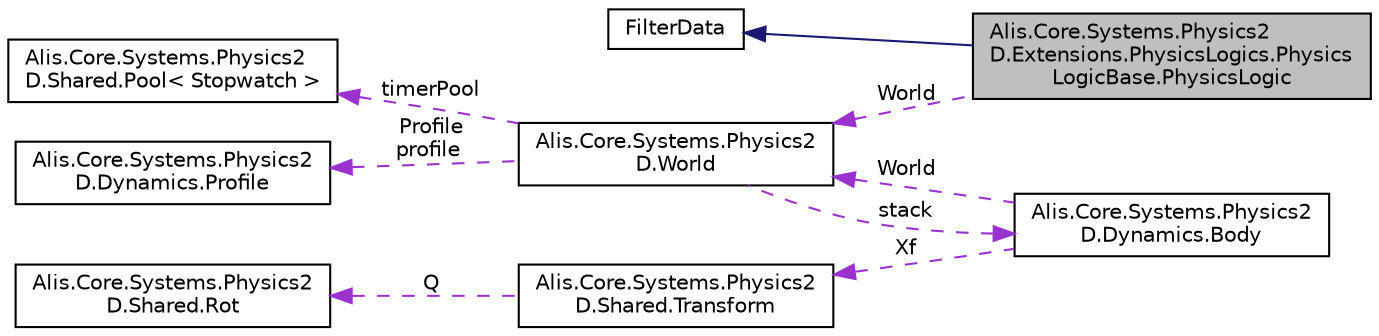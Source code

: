 digraph "Alis.Core.Systems.Physics2D.Extensions.PhysicsLogics.PhysicsLogicBase.PhysicsLogic"
{
 // LATEX_PDF_SIZE
  edge [fontname="Helvetica",fontsize="10",labelfontname="Helvetica",labelfontsize="10"];
  node [fontname="Helvetica",fontsize="10",shape=record];
  rankdir="LR";
  Node1 [label="Alis.Core.Systems.Physics2\lD.Extensions.PhysicsLogics.Physics\lLogicBase.PhysicsLogic",height=0.2,width=0.4,color="black", fillcolor="grey75", style="filled", fontcolor="black",tooltip="The physics logic class"];
  Node2 -> Node1 [dir="back",color="midnightblue",fontsize="10",style="solid",fontname="Helvetica"];
  Node2 [label="FilterData",height=0.2,width=0.4,color="black", fillcolor="white", style="filled",URL="$class_alis_1_1_core_1_1_systems_1_1_physics2_d_1_1_extensions_1_1_physics_logics_1_1_physics_logic_base_1_1_filter_data.html",tooltip="Contains filter data that can determine whether an object should be processed or not."];
  Node3 -> Node1 [dir="back",color="darkorchid3",fontsize="10",style="dashed",label=" World" ,fontname="Helvetica"];
  Node3 [label="Alis.Core.Systems.Physics2\lD.World",height=0.2,width=0.4,color="black", fillcolor="white", style="filled",URL="$class_alis_1_1_core_1_1_systems_1_1_physics2_d_1_1_world.html",tooltip="The world class manages all physics entities, dynamic simulation, and asynchronous queries."];
  Node4 -> Node3 [dir="back",color="darkorchid3",fontsize="10",style="dashed",label=" stack" ,fontname="Helvetica"];
  Node4 [label="Alis.Core.Systems.Physics2\lD.Dynamics.Body",height=0.2,width=0.4,color="black", fillcolor="white", style="filled",URL="$class_alis_1_1_core_1_1_systems_1_1_physics2_d_1_1_dynamics_1_1_body.html",tooltip="The body class"];
  Node5 -> Node4 [dir="back",color="darkorchid3",fontsize="10",style="dashed",label=" Xf" ,fontname="Helvetica"];
  Node5 [label="Alis.Core.Systems.Physics2\lD.Shared.Transform",height=0.2,width=0.4,color="black", fillcolor="white", style="filled",URL="$struct_alis_1_1_core_1_1_systems_1_1_physics2_d_1_1_shared_1_1_transform.html",tooltip="A transform contains translation and rotation. It is used to represent the position and orientation o..."];
  Node6 -> Node5 [dir="back",color="darkorchid3",fontsize="10",style="dashed",label=" Q" ,fontname="Helvetica"];
  Node6 [label="Alis.Core.Systems.Physics2\lD.Shared.Rot",height=0.2,width=0.4,color="black", fillcolor="white", style="filled",URL="$struct_alis_1_1_core_1_1_systems_1_1_physics2_d_1_1_shared_1_1_rot.html",tooltip="Rotation"];
  Node3 -> Node4 [dir="back",color="darkorchid3",fontsize="10",style="dashed",label=" World" ,fontname="Helvetica"];
  Node7 -> Node3 [dir="back",color="darkorchid3",fontsize="10",style="dashed",label=" Profile\nprofile" ,fontname="Helvetica"];
  Node7 [label="Alis.Core.Systems.Physics2\lD.Dynamics.Profile",height=0.2,width=0.4,color="black", fillcolor="white", style="filled",URL="$struct_alis_1_1_core_1_1_systems_1_1_physics2_d_1_1_dynamics_1_1_profile.html",tooltip="The profile"];
  Node8 -> Node3 [dir="back",color="darkorchid3",fontsize="10",style="dashed",label=" timerPool" ,fontname="Helvetica"];
  Node8 [label="Alis.Core.Systems.Physics2\lD.Shared.Pool\< Stopwatch \>",height=0.2,width=0.4,color="black", fillcolor="white", style="filled",URL="$class_alis_1_1_core_1_1_systems_1_1_physics2_d_1_1_shared_1_1_pool.html",tooltip=" "];
}
